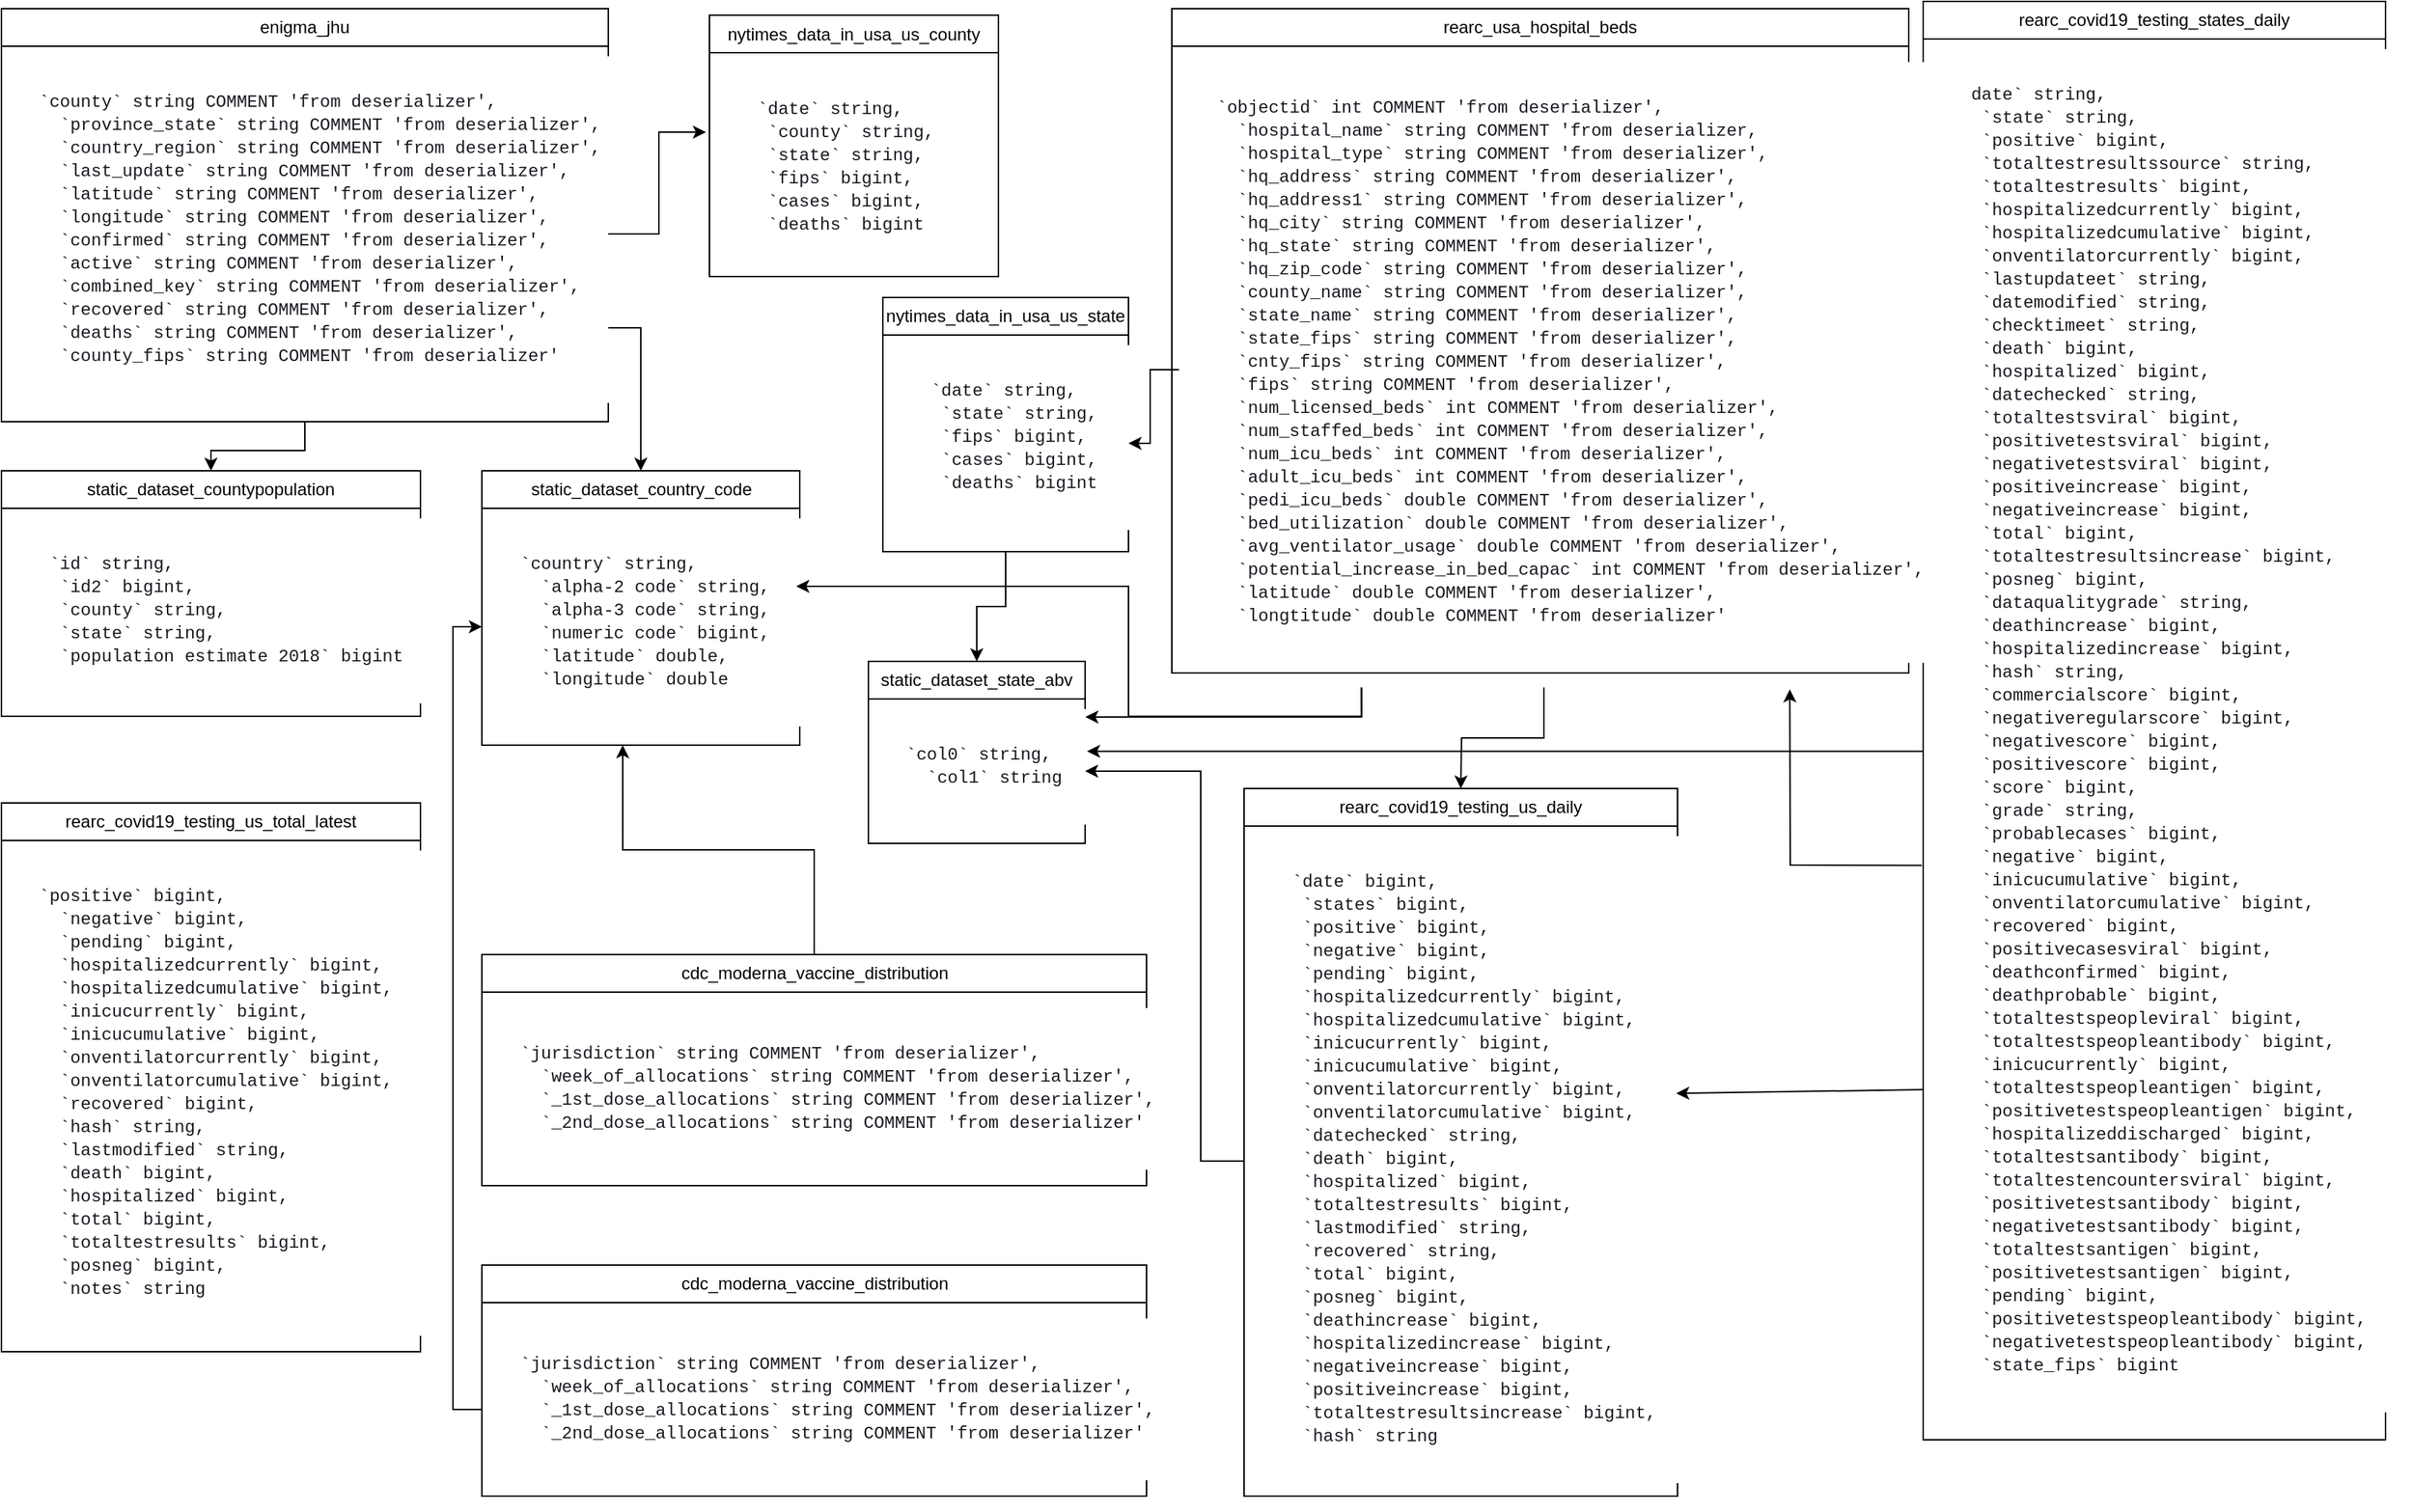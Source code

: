 <mxfile version="21.2.1" type="device">
  <diagram name="Page-1" id="eQnlbKhWHnRceURBmxLE">
    <mxGraphModel dx="2704" dy="2227" grid="1" gridSize="10" guides="1" tooltips="1" connect="1" arrows="1" fold="1" page="1" pageScale="1" pageWidth="850" pageHeight="1100" math="0" shadow="0">
      <root>
        <mxCell id="0" />
        <mxCell id="1" parent="0" />
        <mxCell id="p0b8DTTDvFmvQ0E5esFj-20" value="nytimes_data_in_usa_us_county" style="swimlane;fontStyle=0;childLayout=stackLayout;horizontal=1;startSize=26;fillColor=none;horizontalStack=0;resizeParent=1;resizeParentMax=0;resizeLast=0;collapsible=1;marginBottom=0;whiteSpace=wrap;html=1;" parent="1" vertex="1">
          <mxGeometry x="-320" y="-1075.5" width="200" height="181" as="geometry" />
        </mxCell>
        <mxCell id="p0b8DTTDvFmvQ0E5esFj-19" value="&lt;pre style=&quot;font-family: var(--font-family-monospace-iz223z, Monaco, Menlo, Consolas, &amp;quot;Courier Prime&amp;quot;, Courier, &amp;quot;Courier New&amp;quot;, monospace); font-size: var(--font-body-s-size-ukw2p9, 12px); background: rgb(255, 255, 255); margin: 0px; overflow: auto; padding: var(--space-scaled-xl-w2t504, 24px) var(--space-xl-a39hup, 24px); -webkit-font-smoothing: auto; font-weight: 400; line-height: var(--font-body-s-line-height-kdsbrl, 16px); color: rgb(22, 25, 31); letter-spacing: normal; font-style: normal; font-variant-ligatures: normal; font-variant-caps: normal; orphans: 2; text-align: left; text-indent: 0px; text-transform: none; widows: 2; word-spacing: 0px; -webkit-text-stroke-width: 0px; text-decoration-thickness: initial; text-decoration-style: initial; text-decoration-color: initial;&quot; class=&quot;awsui_root_18wu0_1tu1m_93 awsui_box_18wu0_1tu1m_207 awsui_pre-variant_18wu0_1tu1m_207 awsui_p-xl_18wu0_1tu1m_674 awsui_color-default_18wu0_1tu1m_207 awsui_font-size-body-s_18wu0_1tu1m_346 awsui_font-weight-default_18wu0_1tu1m_263&quot; data-testid=&quot;query-results-text&quot;&gt; `date` string, &#xa;  `county` string, &#xa;  `state` string, &#xa;  `fips` bigint, &#xa;  `cases` bigint, &#xa;  `deaths` bigint&lt;/pre&gt;" style="text;whiteSpace=wrap;html=1;" parent="p0b8DTTDvFmvQ0E5esFj-20" vertex="1">
          <mxGeometry y="26" width="200" height="155" as="geometry" />
        </mxCell>
        <mxCell id="p0b8DTTDvFmvQ0E5esFj-24" value="static_dataset_state_abv" style="swimlane;fontStyle=0;childLayout=stackLayout;horizontal=1;startSize=26;fillColor=none;horizontalStack=0;resizeParent=1;resizeParentMax=0;resizeLast=0;collapsible=1;marginBottom=0;whiteSpace=wrap;html=1;" parent="1" vertex="1">
          <mxGeometry x="-210" y="-628" width="150" height="126" as="geometry" />
        </mxCell>
        <mxCell id="p0b8DTTDvFmvQ0E5esFj-42" value="&lt;pre style=&quot;font-family: var(--font-family-monospace-iz223z, Monaco, Menlo, Consolas, &amp;quot;Courier Prime&amp;quot;, Courier, &amp;quot;Courier New&amp;quot;, monospace); font-size: var(--font-body-s-size-ukw2p9, 12px); background: rgb(255, 255, 255); margin: 0px; overflow: auto; padding: var(--space-scaled-xl-w2t504, 24px) var(--space-xl-a39hup, 24px); -webkit-font-smoothing: auto; font-weight: 400; line-height: var(--font-body-s-line-height-kdsbrl, 16px); color: rgb(22, 25, 31); letter-spacing: normal; font-style: normal; font-variant-ligatures: normal; font-variant-caps: normal; orphans: 2; text-align: left; text-indent: 0px; text-transform: none; widows: 2; word-spacing: 0px; -webkit-text-stroke-width: 0px; text-decoration-thickness: initial; text-decoration-style: initial; text-decoration-color: initial;&quot; class=&quot;awsui_root_18wu0_1tu1m_93 awsui_box_18wu0_1tu1m_207 awsui_pre-variant_18wu0_1tu1m_207 awsui_p-xl_18wu0_1tu1m_674 awsui_color-default_18wu0_1tu1m_207 awsui_font-size-body-s_18wu0_1tu1m_346 awsui_font-weight-default_18wu0_1tu1m_263&quot; data-testid=&quot;query-results-text&quot;&gt;`col0` string, &#xa;  `col1` string&lt;/pre&gt;" style="text;whiteSpace=wrap;html=1;" parent="p0b8DTTDvFmvQ0E5esFj-24" vertex="1">
          <mxGeometry y="26" width="150" height="100" as="geometry" />
        </mxCell>
        <mxCell id="p0b8DTTDvFmvQ0E5esFj-25" value="nytimes_data_in_usa_us_state" style="swimlane;fontStyle=0;childLayout=stackLayout;horizontal=1;startSize=26;fillColor=none;horizontalStack=0;resizeParent=1;resizeParentMax=0;resizeLast=0;collapsible=1;marginBottom=0;whiteSpace=wrap;html=1;" parent="1" vertex="1">
          <mxGeometry x="-200" y="-880" width="170" height="176" as="geometry" />
        </mxCell>
        <mxCell id="p0b8DTTDvFmvQ0E5esFj-26" value="&lt;pre style=&quot;font-family: var(--font-family-monospace-iz223z, Monaco, Menlo, Consolas, &amp;quot;Courier Prime&amp;quot;, Courier, &amp;quot;Courier New&amp;quot;, monospace); font-size: var(--font-body-s-size-ukw2p9, 12px); background: rgb(255, 255, 255); margin: 0px; overflow: auto; padding: var(--space-scaled-xl-w2t504, 24px) var(--space-xl-a39hup, 24px); -webkit-font-smoothing: auto; font-weight: 400; line-height: var(--font-body-s-line-height-kdsbrl, 16px); color: rgb(22, 25, 31); letter-spacing: normal; font-style: normal; font-variant-ligatures: normal; font-variant-caps: normal; orphans: 2; text-align: left; text-indent: 0px; text-transform: none; widows: 2; word-spacing: 0px; -webkit-text-stroke-width: 0px; text-decoration-thickness: initial; text-decoration-style: initial; text-decoration-color: initial;&quot; class=&quot;awsui_root_18wu0_1tu1m_93 awsui_box_18wu0_1tu1m_207 awsui_pre-variant_18wu0_1tu1m_207 awsui_p-xl_18wu0_1tu1m_674 awsui_color-default_18wu0_1tu1m_207 awsui_font-size-body-s_18wu0_1tu1m_346 awsui_font-weight-default_18wu0_1tu1m_263&quot; data-testid=&quot;query-results-text&quot;&gt; `date` string, &#xa;  `state` string, &#xa;  `fips` bigint, &#xa;  `cases` bigint, &#xa;  `deaths` bigint&lt;/pre&gt;" style="text;whiteSpace=wrap;html=1;" parent="p0b8DTTDvFmvQ0E5esFj-25" vertex="1">
          <mxGeometry y="26" width="170" height="150" as="geometry" />
        </mxCell>
        <mxCell id="p0b8DTTDvFmvQ0E5esFj-29" value="" style="group" parent="1" vertex="1" connectable="0">
          <mxGeometry x="530" y="-1060" width="320.0" height="990" as="geometry" />
        </mxCell>
        <mxCell id="HyxNwZf2nxsRUC4-6Ws2-35" value="" style="group" parent="p0b8DTTDvFmvQ0E5esFj-29" vertex="1" connectable="0">
          <mxGeometry x="-10" y="-25" width="320.0" height="990" as="geometry" />
        </mxCell>
        <mxCell id="p0b8DTTDvFmvQ0E5esFj-27" value="rearc_covid19_testing_states_daily" style="swimlane;fontStyle=0;childLayout=stackLayout;horizontal=1;startSize=26;fillColor=none;horizontalStack=0;resizeParent=1;resizeParentMax=0;resizeLast=0;collapsible=1;marginBottom=0;whiteSpace=wrap;html=1;" parent="HyxNwZf2nxsRUC4-6Ws2-35" vertex="1">
          <mxGeometry width="320" height="996" as="geometry" />
        </mxCell>
        <mxCell id="QKDm_skeis3yHvIdtylH-9" value="&lt;pre style=&quot;font-family: var(--font-family-monospace-iz223z, Monaco, Menlo, Consolas, &amp;quot;Courier Prime&amp;quot;, Courier, &amp;quot;Courier New&amp;quot;, monospace); font-size: var(--font-body-s-size-ukw2p9, 12px); background: rgb(255, 255, 255); margin: 0px; overflow: auto; padding: var(--space-scaled-xl-w2t504, 24px) var(--space-xl-a39hup, 24px); -webkit-font-smoothing: auto; font-weight: 400; line-height: var(--font-body-s-line-height-kdsbrl, 16px); color: rgb(22, 25, 31); letter-spacing: normal; font-style: normal; font-variant-ligatures: normal; font-variant-caps: normal; orphans: 2; text-align: left; text-indent: 0px; text-transform: none; widows: 2; word-spacing: 0px; -webkit-text-stroke-width: 0px; text-decoration-thickness: initial; text-decoration-style: initial; text-decoration-color: initial;&quot; class=&quot;awsui_root_18wu0_1n6nk_93 awsui_box_18wu0_1n6nk_207 awsui_pre-variant_18wu0_1n6nk_207 awsui_p-xl_18wu0_1n6nk_674 awsui_color-default_18wu0_1n6nk_207 awsui_font-size-body-s_18wu0_1n6nk_346 awsui_font-weight-default_18wu0_1n6nk_263&quot; data-testid=&quot;query-results-text&quot;&gt;`date` string, &#xa;  `state` string, &#xa;  `positive` bigint, &#xa;  `totaltestresultssource` string, &#xa;  `totaltestresults` bigint, &#xa;  `hospitalizedcurrently` bigint, &#xa;  `hospitalizedcumulative` bigint, &#xa;  `onventilatorcurrently` bigint, &#xa;  `lastupdateet` string, &#xa;  `datemodified` string, &#xa;  `checktimeet` string, &#xa;  `death` bigint, &#xa;  `hospitalized` bigint, &#xa;  `datechecked` string, &#xa;  `totaltestsviral` bigint, &#xa;  `positivetestsviral` bigint, &#xa;  `negativetestsviral` bigint, &#xa;  `positiveincrease` bigint, &#xa;  `negativeincrease` bigint, &#xa;  `total` bigint, &#xa;  `totaltestresultsincrease` bigint, &#xa;  `posneg` bigint, &#xa;  `dataqualitygrade` string, &#xa;  `deathincrease` bigint, &#xa;  `hospitalizedincrease` bigint, &#xa;  `hash` string, &#xa;  `commercialscore` bigint, &#xa;  `negativeregularscore` bigint, &#xa;  `negativescore` bigint, &#xa;  `positivescore` bigint, &#xa;  `score` bigint, &#xa;  `grade` string, &#xa;  `probablecases` bigint, &#xa;  `negative` bigint, &#xa;  `inicucumulative` bigint, &#xa;  `onventilatorcumulative` bigint, &#xa;  `recovered` bigint, &#xa;  `positivecasesviral` bigint, &#xa;  `deathconfirmed` bigint, &#xa;  `deathprobable` bigint, &#xa;  `totaltestspeopleviral` bigint, &#xa;  `totaltestspeopleantibody` bigint, &#xa;  `inicucurrently` bigint, &#xa;  `totaltestspeopleantigen` bigint, &#xa;  `positivetestspeopleantigen` bigint, &#xa;  `hospitalizeddischarged` bigint, &#xa;  `totaltestsantibody` bigint, &#xa;  `totaltestencountersviral` bigint, &#xa;  `positivetestsantibody` bigint, &#xa;  `negativetestsantibody` bigint, &#xa;  `totaltestsantigen` bigint, &#xa;  `positivetestsantigen` bigint, &#xa;  `pending` bigint, &#xa;  `positivetestspeopleantibody` bigint, &#xa;  `negativetestspeopleantibody` bigint, &#xa;  `state_fips` bigint&lt;/pre&gt;" style="text;whiteSpace=wrap;html=1;" vertex="1" parent="p0b8DTTDvFmvQ0E5esFj-27">
          <mxGeometry y="26" width="320" height="970" as="geometry" />
        </mxCell>
        <mxCell id="p0b8DTTDvFmvQ0E5esFj-30" value="rearc_covid19_testing_us_daily" style="swimlane;fontStyle=0;childLayout=stackLayout;horizontal=1;startSize=26;fillColor=none;horizontalStack=0;resizeParent=1;resizeParentMax=0;resizeLast=0;collapsible=1;marginBottom=0;whiteSpace=wrap;html=1;" parent="1" vertex="1">
          <mxGeometry x="50" y="-540" width="300" height="490" as="geometry" />
        </mxCell>
        <mxCell id="p0b8DTTDvFmvQ0E5esFj-31" value="&lt;pre style=&quot;font-family: var(--font-family-monospace-iz223z, Monaco, Menlo, Consolas, &amp;quot;Courier Prime&amp;quot;, Courier, &amp;quot;Courier New&amp;quot;, monospace); font-size: var(--font-body-s-size-ukw2p9, 12px); background: rgb(255, 255, 255); margin: 0px; overflow: auto; padding: var(--space-scaled-xl-w2t504, 24px) var(--space-xl-a39hup, 24px); -webkit-font-smoothing: auto; font-weight: 400; line-height: var(--font-body-s-line-height-kdsbrl, 16px); color: rgb(22, 25, 31); letter-spacing: normal; font-style: normal; font-variant-ligatures: normal; font-variant-caps: normal; orphans: 2; text-align: left; text-indent: 0px; text-transform: none; widows: 2; word-spacing: 0px; -webkit-text-stroke-width: 0px; text-decoration-thickness: initial; text-decoration-style: initial; text-decoration-color: initial;&quot; class=&quot;awsui_root_18wu0_1tu1m_93 awsui_box_18wu0_1tu1m_207 awsui_pre-variant_18wu0_1tu1m_207 awsui_p-xl_18wu0_1tu1m_674 awsui_color-default_18wu0_1tu1m_207 awsui_font-size-body-s_18wu0_1tu1m_346 awsui_font-weight-default_18wu0_1tu1m_263&quot; data-testid=&quot;query-results-text&quot;&gt; `date` bigint, &#xa;  `states` bigint, &#xa;  `positive` bigint, &#xa;  `negative` bigint, &#xa;  `pending` bigint, &#xa;  `hospitalizedcurrently` bigint, &#xa;  `hospitalizedcumulative` bigint, &#xa;  `inicucurrently` bigint, &#xa;  `inicucumulative` bigint, &#xa;  `onventilatorcurrently` bigint, &#xa;  `onventilatorcumulative` bigint, &#xa;  `datechecked` string, &#xa;  `death` bigint, &#xa;  `hospitalized` bigint, &#xa;  `totaltestresults` bigint, &#xa;  `lastmodified` string, &#xa;  `recovered` string, &#xa;  `total` bigint, &#xa;  `posneg` bigint, &#xa;  `deathincrease` bigint, &#xa;  `hospitalizedincrease` bigint, &#xa;  `negativeincrease` bigint, &#xa;  `positiveincrease` bigint, &#xa;  `totaltestresultsincrease` bigint, &#xa;  `hash` string&lt;/pre&gt;" style="text;whiteSpace=wrap;html=1;" parent="p0b8DTTDvFmvQ0E5esFj-30" vertex="1">
          <mxGeometry y="26" width="300" height="464" as="geometry" />
        </mxCell>
        <mxCell id="p0b8DTTDvFmvQ0E5esFj-32" value="rearc_covid19_testing_us_total_latest" style="swimlane;fontStyle=0;childLayout=stackLayout;horizontal=1;startSize=26;fillColor=none;horizontalStack=0;resizeParent=1;resizeParentMax=0;resizeLast=0;collapsible=1;marginBottom=0;whiteSpace=wrap;html=1;" parent="1" vertex="1">
          <mxGeometry x="-810" y="-530" width="290" height="380" as="geometry" />
        </mxCell>
        <mxCell id="p0b8DTTDvFmvQ0E5esFj-33" value="&lt;pre style=&quot;font-family: var(--font-family-monospace-iz223z, Monaco, Menlo, Consolas, &amp;quot;Courier Prime&amp;quot;, Courier, &amp;quot;Courier New&amp;quot;, monospace); font-size: var(--font-body-s-size-ukw2p9, 12px); background: rgb(255, 255, 255); margin: 0px; overflow: auto; padding: var(--space-scaled-xl-w2t504, 24px) var(--space-xl-a39hup, 24px); -webkit-font-smoothing: auto; font-weight: 400; line-height: var(--font-body-s-line-height-kdsbrl, 16px); color: rgb(22, 25, 31); letter-spacing: normal; font-style: normal; font-variant-ligatures: normal; font-variant-caps: normal; orphans: 2; text-align: left; text-indent: 0px; text-transform: none; widows: 2; word-spacing: 0px; -webkit-text-stroke-width: 0px; text-decoration-thickness: initial; text-decoration-style: initial; text-decoration-color: initial;&quot; class=&quot;awsui_root_18wu0_1tu1m_93 awsui_box_18wu0_1tu1m_207 awsui_pre-variant_18wu0_1tu1m_207 awsui_p-xl_18wu0_1tu1m_674 awsui_color-default_18wu0_1tu1m_207 awsui_font-size-body-s_18wu0_1tu1m_346 awsui_font-weight-default_18wu0_1tu1m_263&quot; data-testid=&quot;query-results-text&quot;&gt;`positive` bigint, &#xa;  `negative` bigint, &#xa;  `pending` bigint, &#xa;  `hospitalizedcurrently` bigint, &#xa;  `hospitalizedcumulative` bigint, &#xa;  `inicucurrently` bigint, &#xa;  `inicucumulative` bigint, &#xa;  `onventilatorcurrently` bigint, &#xa;  `onventilatorcumulative` bigint, &#xa;  `recovered` bigint, &#xa;  `hash` string, &#xa;  `lastmodified` string, &#xa;  `death` bigint, &#xa;  `hospitalized` bigint, &#xa;  `total` bigint, &#xa;  `totaltestresults` bigint, &#xa;  `posneg` bigint, &#xa;  `notes` string&lt;/pre&gt;" style="text;whiteSpace=wrap;html=1;" parent="p0b8DTTDvFmvQ0E5esFj-32" vertex="1">
          <mxGeometry y="26" width="290" height="354" as="geometry" />
        </mxCell>
        <mxCell id="p0b8DTTDvFmvQ0E5esFj-37" value="" style="group" parent="1" vertex="1" connectable="0">
          <mxGeometry y="-1080" width="565" height="470" as="geometry" />
        </mxCell>
        <mxCell id="p0b8DTTDvFmvQ0E5esFj-35" value="rearc_usa_hospital_beds" style="swimlane;fontStyle=0;childLayout=stackLayout;horizontal=1;startSize=26;fillColor=none;horizontalStack=0;resizeParent=1;resizeParentMax=0;resizeLast=0;collapsible=1;marginBottom=0;whiteSpace=wrap;html=1;" parent="p0b8DTTDvFmvQ0E5esFj-37" vertex="1">
          <mxGeometry width="510" height="460" as="geometry" />
        </mxCell>
        <mxCell id="p0b8DTTDvFmvQ0E5esFj-36" value="&lt;pre style=&quot;font-family: var(--font-family-monospace-iz223z, Monaco, Menlo, Consolas, &amp;quot;Courier Prime&amp;quot;, Courier, &amp;quot;Courier New&amp;quot;, monospace); font-size: var(--font-body-s-size-ukw2p9, 12px); background: rgb(255, 255, 255); margin: 0px; overflow: auto; padding: var(--space-scaled-xl-w2t504, 24px) var(--space-xl-a39hup, 24px); -webkit-font-smoothing: auto; font-weight: 400; line-height: var(--font-body-s-line-height-kdsbrl, 16px); color: rgb(22, 25, 31); letter-spacing: normal; font-style: normal; font-variant-ligatures: normal; font-variant-caps: normal; orphans: 2; text-align: left; text-indent: 0px; text-transform: none; widows: 2; word-spacing: 0px; -webkit-text-stroke-width: 0px; text-decoration-thickness: initial; text-decoration-style: initial; text-decoration-color: initial;&quot; class=&quot;awsui_root_18wu0_1tu1m_93 awsui_box_18wu0_1tu1m_207 awsui_pre-variant_18wu0_1tu1m_207 awsui_p-xl_18wu0_1tu1m_674 awsui_color-default_18wu0_1tu1m_207 awsui_font-size-body-s_18wu0_1tu1m_346 awsui_font-weight-default_18wu0_1tu1m_263&quot; data-testid=&quot;query-results-text&quot;&gt;`objectid` int COMMENT &#39;from deserializer&#39;, &lt;br&gt;  `hospital_name` string COMMENT &#39;from deserializer, &lt;br&gt;  `hospital_type` string COMMENT &#39;from deserializer&#39;, &lt;br&gt;  `hq_address` string COMMENT &#39;from deserializer&#39;, &lt;br&gt;  `hq_address1` string COMMENT &#39;from deserializer&#39;, &lt;br&gt;  `hq_city` string COMMENT &#39;from deserializer&#39;, &lt;br&gt;  `hq_state` string COMMENT &#39;from deserializer&#39;, &lt;br&gt;  `hq_zip_code` string COMMENT &#39;from deserializer&#39;, &lt;br&gt;  `county_name` string COMMENT &#39;from deserializer&#39;, &lt;br&gt;  `state_name` string COMMENT &#39;from deserializer&#39;, &lt;br&gt;  `state_fips` string COMMENT &#39;from deserializer&#39;, &lt;br&gt;  `cnty_fips` string COMMENT &#39;from deserializer&#39;, &lt;br&gt;  `fips` string COMMENT &#39;from deserializer&#39;, &lt;br&gt;  `num_licensed_beds` int COMMENT &#39;from deserializer&#39;, &lt;br&gt;  `num_staffed_beds` int COMMENT &#39;from deserializer&#39;, &lt;br&gt;  `num_icu_beds` int COMMENT &#39;from deserializer&#39;, &lt;br&gt;  `adult_icu_beds` int COMMENT &#39;from deserializer&#39;, &lt;br&gt;  `pedi_icu_beds` double COMMENT &#39;from deserializer&#39;, &lt;br&gt;  `bed_utilization` double COMMENT &#39;from deserializer&#39;, &lt;br&gt;  `avg_ventilator_usage` double COMMENT &#39;from deserializer&#39;, &lt;br&gt;  `potential_increase_in_bed_capac` int COMMENT &#39;from deserializer&#39;, &lt;br&gt;  `latitude` double COMMENT &#39;from deserializer&#39;, &lt;br&gt;  `longtitude` double COMMENT &#39;from deserializer&#39;&lt;/pre&gt;" style="text;whiteSpace=wrap;html=1;" parent="p0b8DTTDvFmvQ0E5esFj-37" vertex="1">
          <mxGeometry x="5" y="30" width="505" height="440" as="geometry" />
        </mxCell>
        <mxCell id="QKDm_skeis3yHvIdtylH-24" style="edgeStyle=orthogonalEdgeStyle;rounded=0;orthogonalLoop=1;jettySize=auto;html=1;exitX=0.5;exitY=1;exitDx=0;exitDy=0;" edge="1" parent="p0b8DTTDvFmvQ0E5esFj-37" source="p0b8DTTDvFmvQ0E5esFj-36" target="p0b8DTTDvFmvQ0E5esFj-36">
          <mxGeometry relative="1" as="geometry" />
        </mxCell>
        <mxCell id="p0b8DTTDvFmvQ0E5esFj-38" value="static_dataset_country_code" style="swimlane;fontStyle=0;childLayout=stackLayout;horizontal=1;startSize=26;fillColor=none;horizontalStack=0;resizeParent=1;resizeParentMax=0;resizeLast=0;collapsible=1;marginBottom=0;whiteSpace=wrap;html=1;" parent="1" vertex="1">
          <mxGeometry x="-477.5" y="-760" width="220" height="190" as="geometry" />
        </mxCell>
        <mxCell id="p0b8DTTDvFmvQ0E5esFj-39" value="&lt;pre style=&quot;font-family: var(--font-family-monospace-iz223z, Monaco, Menlo, Consolas, &amp;quot;Courier Prime&amp;quot;, Courier, &amp;quot;Courier New&amp;quot;, monospace); font-size: var(--font-body-s-size-ukw2p9, 12px); background: rgb(255, 255, 255); margin: 0px; overflow: auto; padding: var(--space-scaled-xl-w2t504, 24px) var(--space-xl-a39hup, 24px); -webkit-font-smoothing: auto; font-weight: 400; line-height: var(--font-body-s-line-height-kdsbrl, 16px); color: rgb(22, 25, 31); letter-spacing: normal; font-style: normal; font-variant-ligatures: normal; font-variant-caps: normal; orphans: 2; text-align: left; text-indent: 0px; text-transform: none; widows: 2; word-spacing: 0px; -webkit-text-stroke-width: 0px; text-decoration-thickness: initial; text-decoration-style: initial; text-decoration-color: initial;&quot; class=&quot;awsui_root_18wu0_1tu1m_93 awsui_box_18wu0_1tu1m_207 awsui_pre-variant_18wu0_1tu1m_207 awsui_p-xl_18wu0_1tu1m_674 awsui_color-default_18wu0_1tu1m_207 awsui_font-size-body-s_18wu0_1tu1m_346 awsui_font-weight-default_18wu0_1tu1m_263&quot; data-testid=&quot;query-results-text&quot;&gt;`country` string, &#xa;  `alpha-2 code` string, &#xa;  `alpha-3 code` string, &#xa;  `numeric code` bigint, &#xa;  `latitude` double, &#xa;  `longitude` double&lt;/pre&gt;" style="text;whiteSpace=wrap;html=1;" parent="p0b8DTTDvFmvQ0E5esFj-38" vertex="1">
          <mxGeometry y="26" width="220" height="164" as="geometry" />
        </mxCell>
        <mxCell id="p0b8DTTDvFmvQ0E5esFj-40" value="static_dataset_countypopulation" style="swimlane;fontStyle=0;childLayout=stackLayout;horizontal=1;startSize=26;fillColor=none;horizontalStack=0;resizeParent=1;resizeParentMax=0;resizeLast=0;collapsible=1;marginBottom=0;whiteSpace=wrap;html=1;" parent="1" vertex="1">
          <mxGeometry x="-810" y="-760" width="290" height="170" as="geometry" />
        </mxCell>
        <mxCell id="p0b8DTTDvFmvQ0E5esFj-41" value="&lt;pre style=&quot;font-family: var(--font-family-monospace-iz223z, Monaco, Menlo, Consolas, &amp;quot;Courier Prime&amp;quot;, Courier, &amp;quot;Courier New&amp;quot;, monospace); font-size: var(--font-body-s-size-ukw2p9, 12px); background: rgb(255, 255, 255); margin: 0px; overflow: auto; padding: var(--space-scaled-xl-w2t504, 24px) var(--space-xl-a39hup, 24px); -webkit-font-smoothing: auto; font-weight: 400; line-height: var(--font-body-s-line-height-kdsbrl, 16px); color: rgb(22, 25, 31); letter-spacing: normal; font-style: normal; font-variant-ligatures: normal; font-variant-caps: normal; orphans: 2; text-align: left; text-indent: 0px; text-transform: none; widows: 2; word-spacing: 0px; -webkit-text-stroke-width: 0px; text-decoration-thickness: initial; text-decoration-style: initial; text-decoration-color: initial;&quot; class=&quot;awsui_root_18wu0_1tu1m_93 awsui_box_18wu0_1tu1m_207 awsui_pre-variant_18wu0_1tu1m_207 awsui_p-xl_18wu0_1tu1m_674 awsui_color-default_18wu0_1tu1m_207 awsui_font-size-body-s_18wu0_1tu1m_346 awsui_font-weight-default_18wu0_1tu1m_263&quot; data-testid=&quot;query-results-text&quot;&gt; `id` string, &#xa;  `id2` bigint, &#xa;  `county` string, &#xa;  `state` string, &#xa;  `population estimate 2018` bigint&lt;/pre&gt;" style="text;whiteSpace=wrap;html=1;" parent="p0b8DTTDvFmvQ0E5esFj-40" vertex="1">
          <mxGeometry y="26" width="290" height="144" as="geometry" />
        </mxCell>
        <mxCell id="QKDm_skeis3yHvIdtylH-6" value="enigma_jhu" style="swimlane;fontStyle=0;childLayout=stackLayout;horizontal=1;startSize=26;fillColor=none;horizontalStack=0;resizeParent=1;resizeParentMax=0;resizeLast=0;collapsible=1;marginBottom=0;whiteSpace=wrap;html=1;" vertex="1" parent="1">
          <mxGeometry x="-810" y="-1080" width="420" height="286" as="geometry" />
        </mxCell>
        <mxCell id="QKDm_skeis3yHvIdtylH-8" value="&lt;pre style=&quot;font-family: var(--font-family-monospace-iz223z, Monaco, Menlo, Consolas, &amp;quot;Courier Prime&amp;quot;, Courier, &amp;quot;Courier New&amp;quot;, monospace); font-size: var(--font-body-s-size-ukw2p9, 12px); background: rgb(255, 255, 255); margin: 0px; overflow: auto; padding: var(--space-scaled-xl-w2t504, 24px) var(--space-xl-a39hup, 24px); -webkit-font-smoothing: auto; font-weight: 400; line-height: var(--font-body-s-line-height-kdsbrl, 16px); color: rgb(22, 25, 31); letter-spacing: normal; font-style: normal; font-variant-ligatures: normal; font-variant-caps: normal; orphans: 2; text-align: left; text-indent: 0px; text-transform: none; widows: 2; word-spacing: 0px; -webkit-text-stroke-width: 0px; text-decoration-thickness: initial; text-decoration-style: initial; text-decoration-color: initial;&quot; class=&quot;awsui_root_18wu0_1n6nk_93 awsui_box_18wu0_1n6nk_207 awsui_pre-variant_18wu0_1n6nk_207 awsui_p-xl_18wu0_1n6nk_674 awsui_color-default_18wu0_1n6nk_207 awsui_font-size-body-s_18wu0_1n6nk_346 awsui_font-weight-default_18wu0_1n6nk_263&quot; data-testid=&quot;query-results-text&quot;&gt;`county` string COMMENT &#39;from deserializer&#39;, &#xa;  `province_state` string COMMENT &#39;from deserializer&#39;, &#xa;  `country_region` string COMMENT &#39;from deserializer&#39;, &#xa;  `last_update` string COMMENT &#39;from deserializer&#39;, &#xa;  `latitude` string COMMENT &#39;from deserializer&#39;, &#xa;  `longitude` string COMMENT &#39;from deserializer&#39;, &#xa;  `confirmed` string COMMENT &#39;from deserializer&#39;, &#xa;  `active` string COMMENT &#39;from deserializer&#39;, &#xa;  `combined_key` string COMMENT &#39;from deserializer&#39;, &#xa;  `recovered` string COMMENT &#39;from deserializer&#39;, &#xa;  `deaths` string COMMENT &#39;from deserializer&#39;, &#xa;  `county_fips` string COMMENT &#39;from deserializer&#39;&lt;/pre&gt;" style="text;whiteSpace=wrap;html=1;" vertex="1" parent="QKDm_skeis3yHvIdtylH-6">
          <mxGeometry y="26" width="420" height="260" as="geometry" />
        </mxCell>
        <mxCell id="QKDm_skeis3yHvIdtylH-10" value="" style="group" vertex="1" connectable="0" parent="1">
          <mxGeometry x="-477.5" y="-425" width="490" height="170" as="geometry" />
        </mxCell>
        <mxCell id="QKDm_skeis3yHvIdtylH-1" value="cdc_moderna_vaccine_distribution" style="swimlane;fontStyle=0;childLayout=stackLayout;horizontal=1;startSize=26;fillColor=none;horizontalStack=0;resizeParent=1;resizeParentMax=0;resizeLast=0;collapsible=1;marginBottom=0;whiteSpace=wrap;html=1;" vertex="1" parent="QKDm_skeis3yHvIdtylH-10">
          <mxGeometry width="460" height="160" as="geometry" />
        </mxCell>
        <mxCell id="QKDm_skeis3yHvIdtylH-3" value="&lt;pre style=&quot;font-family: var(--font-family-monospace-iz223z, Monaco, Menlo, Consolas, &amp;quot;Courier Prime&amp;quot;, Courier, &amp;quot;Courier New&amp;quot;, monospace); font-size: var(--font-body-s-size-ukw2p9, 12px); background: rgb(255, 255, 255); margin: 0px; overflow: auto; padding: var(--space-scaled-xl-w2t504, 24px) var(--space-xl-a39hup, 24px); -webkit-font-smoothing: auto; font-weight: 400; line-height: var(--font-body-s-line-height-kdsbrl, 16px); color: rgb(22, 25, 31); letter-spacing: normal; font-style: normal; font-variant-ligatures: normal; font-variant-caps: normal; orphans: 2; text-align: left; text-indent: 0px; text-transform: none; widows: 2; word-spacing: 0px; -webkit-text-stroke-width: 0px; text-decoration-thickness: initial; text-decoration-style: initial; text-decoration-color: initial;&quot; class=&quot;awsui_root_18wu0_1n6nk_93 awsui_box_18wu0_1n6nk_207 awsui_pre-variant_18wu0_1n6nk_207 awsui_p-xl_18wu0_1n6nk_674 awsui_color-default_18wu0_1n6nk_207 awsui_font-size-body-s_18wu0_1n6nk_346 awsui_font-weight-default_18wu0_1n6nk_263&quot; data-testid=&quot;query-results-text&quot;&gt;`jurisdiction` string COMMENT &#39;from deserializer&#39;, &#xa;  `week_of_allocations` string COMMENT &#39;from deserializer&#39;, &#xa;  `_1st_dose_allocations` string COMMENT &#39;from deserializer&#39;, &#xa;  `_2nd_dose_allocations` string COMMENT &#39;from deserializer&#39;&lt;/pre&gt;" style="text;whiteSpace=wrap;html=1;" vertex="1" parent="QKDm_skeis3yHvIdtylH-10">
          <mxGeometry y="30" width="490" height="140" as="geometry" />
        </mxCell>
        <mxCell id="QKDm_skeis3yHvIdtylH-11" value="" style="group" vertex="1" connectable="0" parent="1">
          <mxGeometry x="-477.5" y="-210" width="490" height="170" as="geometry" />
        </mxCell>
        <mxCell id="QKDm_skeis3yHvIdtylH-4" value="cdc_moderna_vaccine_distribution" style="swimlane;fontStyle=0;childLayout=stackLayout;horizontal=1;startSize=26;fillColor=none;horizontalStack=0;resizeParent=1;resizeParentMax=0;resizeLast=0;collapsible=1;marginBottom=0;whiteSpace=wrap;html=1;" vertex="1" parent="QKDm_skeis3yHvIdtylH-11">
          <mxGeometry width="460" height="160" as="geometry" />
        </mxCell>
        <mxCell id="QKDm_skeis3yHvIdtylH-5" value="&lt;pre style=&quot;font-family: var(--font-family-monospace-iz223z, Monaco, Menlo, Consolas, &amp;quot;Courier Prime&amp;quot;, Courier, &amp;quot;Courier New&amp;quot;, monospace); font-size: var(--font-body-s-size-ukw2p9, 12px); background: rgb(255, 255, 255); margin: 0px; overflow: auto; padding: var(--space-scaled-xl-w2t504, 24px) var(--space-xl-a39hup, 24px); -webkit-font-smoothing: auto; font-weight: 400; line-height: var(--font-body-s-line-height-kdsbrl, 16px); color: rgb(22, 25, 31); letter-spacing: normal; font-style: normal; font-variant-ligatures: normal; font-variant-caps: normal; orphans: 2; text-align: left; text-indent: 0px; text-transform: none; widows: 2; word-spacing: 0px; -webkit-text-stroke-width: 0px; text-decoration-thickness: initial; text-decoration-style: initial; text-decoration-color: initial;&quot; class=&quot;awsui_root_18wu0_1n6nk_93 awsui_box_18wu0_1n6nk_207 awsui_pre-variant_18wu0_1n6nk_207 awsui_p-xl_18wu0_1n6nk_674 awsui_color-default_18wu0_1n6nk_207 awsui_font-size-body-s_18wu0_1n6nk_346 awsui_font-weight-default_18wu0_1n6nk_263&quot; data-testid=&quot;query-results-text&quot;&gt;`jurisdiction` string COMMENT &#39;from deserializer&#39;, &#xa;  `week_of_allocations` string COMMENT &#39;from deserializer&#39;, &#xa;  `_1st_dose_allocations` string COMMENT &#39;from deserializer&#39;, &#xa;  `_2nd_dose_allocations` string COMMENT &#39;from deserializer&#39;&lt;/pre&gt;" style="text;whiteSpace=wrap;html=1;" vertex="1" parent="QKDm_skeis3yHvIdtylH-11">
          <mxGeometry y="30" width="490" height="140" as="geometry" />
        </mxCell>
        <mxCell id="QKDm_skeis3yHvIdtylH-13" style="edgeStyle=orthogonalEdgeStyle;rounded=0;orthogonalLoop=1;jettySize=auto;html=1;exitX=0.5;exitY=1;exitDx=0;exitDy=0;entryX=0.5;entryY=0;entryDx=0;entryDy=0;" edge="1" parent="1" source="QKDm_skeis3yHvIdtylH-8" target="p0b8DTTDvFmvQ0E5esFj-40">
          <mxGeometry relative="1" as="geometry" />
        </mxCell>
        <mxCell id="QKDm_skeis3yHvIdtylH-14" style="edgeStyle=orthogonalEdgeStyle;rounded=0;orthogonalLoop=1;jettySize=auto;html=1;exitX=1;exitY=0.5;exitDx=0;exitDy=0;entryX=-0.012;entryY=0.355;entryDx=0;entryDy=0;entryPerimeter=0;" edge="1" parent="1" source="QKDm_skeis3yHvIdtylH-8" target="p0b8DTTDvFmvQ0E5esFj-19">
          <mxGeometry relative="1" as="geometry" />
        </mxCell>
        <mxCell id="QKDm_skeis3yHvIdtylH-15" style="edgeStyle=orthogonalEdgeStyle;rounded=0;orthogonalLoop=1;jettySize=auto;html=1;exitX=1;exitY=0.75;exitDx=0;exitDy=0;entryX=0.5;entryY=0;entryDx=0;entryDy=0;" edge="1" parent="1" source="QKDm_skeis3yHvIdtylH-8" target="p0b8DTTDvFmvQ0E5esFj-38">
          <mxGeometry relative="1" as="geometry" />
        </mxCell>
        <mxCell id="QKDm_skeis3yHvIdtylH-16" style="edgeStyle=orthogonalEdgeStyle;rounded=0;orthogonalLoop=1;jettySize=auto;html=1;exitX=0.5;exitY=1;exitDx=0;exitDy=0;entryX=0.5;entryY=0;entryDx=0;entryDy=0;" edge="1" parent="1" source="p0b8DTTDvFmvQ0E5esFj-26" target="p0b8DTTDvFmvQ0E5esFj-24">
          <mxGeometry relative="1" as="geometry" />
        </mxCell>
        <mxCell id="QKDm_skeis3yHvIdtylH-17" style="edgeStyle=orthogonalEdgeStyle;rounded=0;orthogonalLoop=1;jettySize=auto;html=1;entryX=0.443;entryY=1;entryDx=0;entryDy=0;entryPerimeter=0;" edge="1" parent="1" source="QKDm_skeis3yHvIdtylH-1" target="p0b8DTTDvFmvQ0E5esFj-39">
          <mxGeometry relative="1" as="geometry" />
        </mxCell>
        <mxCell id="QKDm_skeis3yHvIdtylH-18" style="edgeStyle=orthogonalEdgeStyle;rounded=0;orthogonalLoop=1;jettySize=auto;html=1;exitX=0;exitY=0.5;exitDx=0;exitDy=0;entryX=0;entryY=0.5;entryDx=0;entryDy=0;" edge="1" parent="1" source="QKDm_skeis3yHvIdtylH-5" target="p0b8DTTDvFmvQ0E5esFj-39">
          <mxGeometry relative="1" as="geometry" />
        </mxCell>
        <mxCell id="QKDm_skeis3yHvIdtylH-19" style="edgeStyle=orthogonalEdgeStyle;rounded=0;orthogonalLoop=1;jettySize=auto;html=1;exitX=0;exitY=0.5;exitDx=0;exitDy=0;" edge="1" parent="1" source="p0b8DTTDvFmvQ0E5esFj-31" target="p0b8DTTDvFmvQ0E5esFj-42">
          <mxGeometry relative="1" as="geometry">
            <Array as="points">
              <mxPoint x="20" y="-282" />
              <mxPoint x="20" y="-552" />
            </Array>
          </mxGeometry>
        </mxCell>
        <mxCell id="QKDm_skeis3yHvIdtylH-20" style="edgeStyle=orthogonalEdgeStyle;rounded=0;orthogonalLoop=1;jettySize=auto;html=1;exitX=0.25;exitY=1;exitDx=0;exitDy=0;entryX=0.989;entryY=0.329;entryDx=0;entryDy=0;entryPerimeter=0;" edge="1" parent="1" source="p0b8DTTDvFmvQ0E5esFj-36" target="p0b8DTTDvFmvQ0E5esFj-39">
          <mxGeometry relative="1" as="geometry">
            <Array as="points">
              <mxPoint x="131" y="-590" />
              <mxPoint x="-30" y="-590" />
              <mxPoint x="-30" y="-680" />
            </Array>
          </mxGeometry>
        </mxCell>
        <mxCell id="QKDm_skeis3yHvIdtylH-21" style="edgeStyle=orthogonalEdgeStyle;rounded=0;orthogonalLoop=1;jettySize=auto;html=1;exitX=0.25;exitY=1;exitDx=0;exitDy=0;entryX=1.001;entryY=0.125;entryDx=0;entryDy=0;entryPerimeter=0;" edge="1" parent="1" source="p0b8DTTDvFmvQ0E5esFj-36" target="p0b8DTTDvFmvQ0E5esFj-42">
          <mxGeometry relative="1" as="geometry" />
        </mxCell>
        <mxCell id="QKDm_skeis3yHvIdtylH-22" style="edgeStyle=orthogonalEdgeStyle;rounded=0;orthogonalLoop=1;jettySize=auto;html=1;exitX=0;exitY=0.5;exitDx=0;exitDy=0;entryX=1;entryY=0.5;entryDx=0;entryDy=0;" edge="1" parent="1" source="p0b8DTTDvFmvQ0E5esFj-36" target="p0b8DTTDvFmvQ0E5esFj-26">
          <mxGeometry relative="1" as="geometry" />
        </mxCell>
        <mxCell id="QKDm_skeis3yHvIdtylH-23" value="" style="edgeStyle=orthogonalEdgeStyle;rounded=0;orthogonalLoop=1;jettySize=auto;html=1;" edge="1" parent="1" source="p0b8DTTDvFmvQ0E5esFj-36">
          <mxGeometry relative="1" as="geometry">
            <mxPoint x="200" y="-540" as="targetPoint" />
          </mxGeometry>
        </mxCell>
        <mxCell id="QKDm_skeis3yHvIdtylH-25" style="edgeStyle=orthogonalEdgeStyle;rounded=0;orthogonalLoop=1;jettySize=auto;html=1;entryX=1.009;entryY=0.362;entryDx=0;entryDy=0;entryPerimeter=0;" edge="1" parent="1" target="p0b8DTTDvFmvQ0E5esFj-42">
          <mxGeometry relative="1" as="geometry">
            <mxPoint x="520" y="-566" as="sourcePoint" />
            <Array as="points">
              <mxPoint x="520" y="-610" />
              <mxPoint x="520" y="-566" />
            </Array>
          </mxGeometry>
        </mxCell>
        <mxCell id="QKDm_skeis3yHvIdtylH-26" value="" style="endArrow=classic;html=1;rounded=0;exitX=-0.003;exitY=0.59;exitDx=0;exitDy=0;exitPerimeter=0;entryX=0.837;entryY=1.003;entryDx=0;entryDy=0;entryPerimeter=0;" edge="1" parent="1" source="QKDm_skeis3yHvIdtylH-9" target="p0b8DTTDvFmvQ0E5esFj-36">
          <mxGeometry width="50" height="50" relative="1" as="geometry">
            <mxPoint x="-40" y="-500" as="sourcePoint" />
            <mxPoint x="10" y="-550" as="targetPoint" />
            <Array as="points">
              <mxPoint x="428" y="-487" />
            </Array>
          </mxGeometry>
        </mxCell>
        <mxCell id="QKDm_skeis3yHvIdtylH-27" value="" style="endArrow=classic;html=1;rounded=0;exitX=0;exitY=0.75;exitDx=0;exitDy=0;entryX=0.997;entryY=0.399;entryDx=0;entryDy=0;entryPerimeter=0;" edge="1" parent="1" source="QKDm_skeis3yHvIdtylH-9" target="p0b8DTTDvFmvQ0E5esFj-31">
          <mxGeometry width="50" height="50" relative="1" as="geometry">
            <mxPoint x="510" y="-330" as="sourcePoint" />
            <mxPoint x="360" y="-330" as="targetPoint" />
          </mxGeometry>
        </mxCell>
      </root>
    </mxGraphModel>
  </diagram>
</mxfile>
